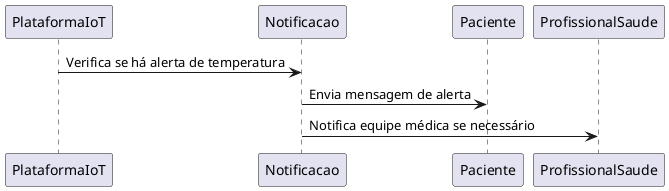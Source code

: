 @startuml
PlataformaIoT -> Notificacao: Verifica se há alerta de temperatura
Notificacao -> Paciente: Envia mensagem de alerta
Notificacao -> ProfissionalSaude: Notifica equipe médica se necessário
@enduml

